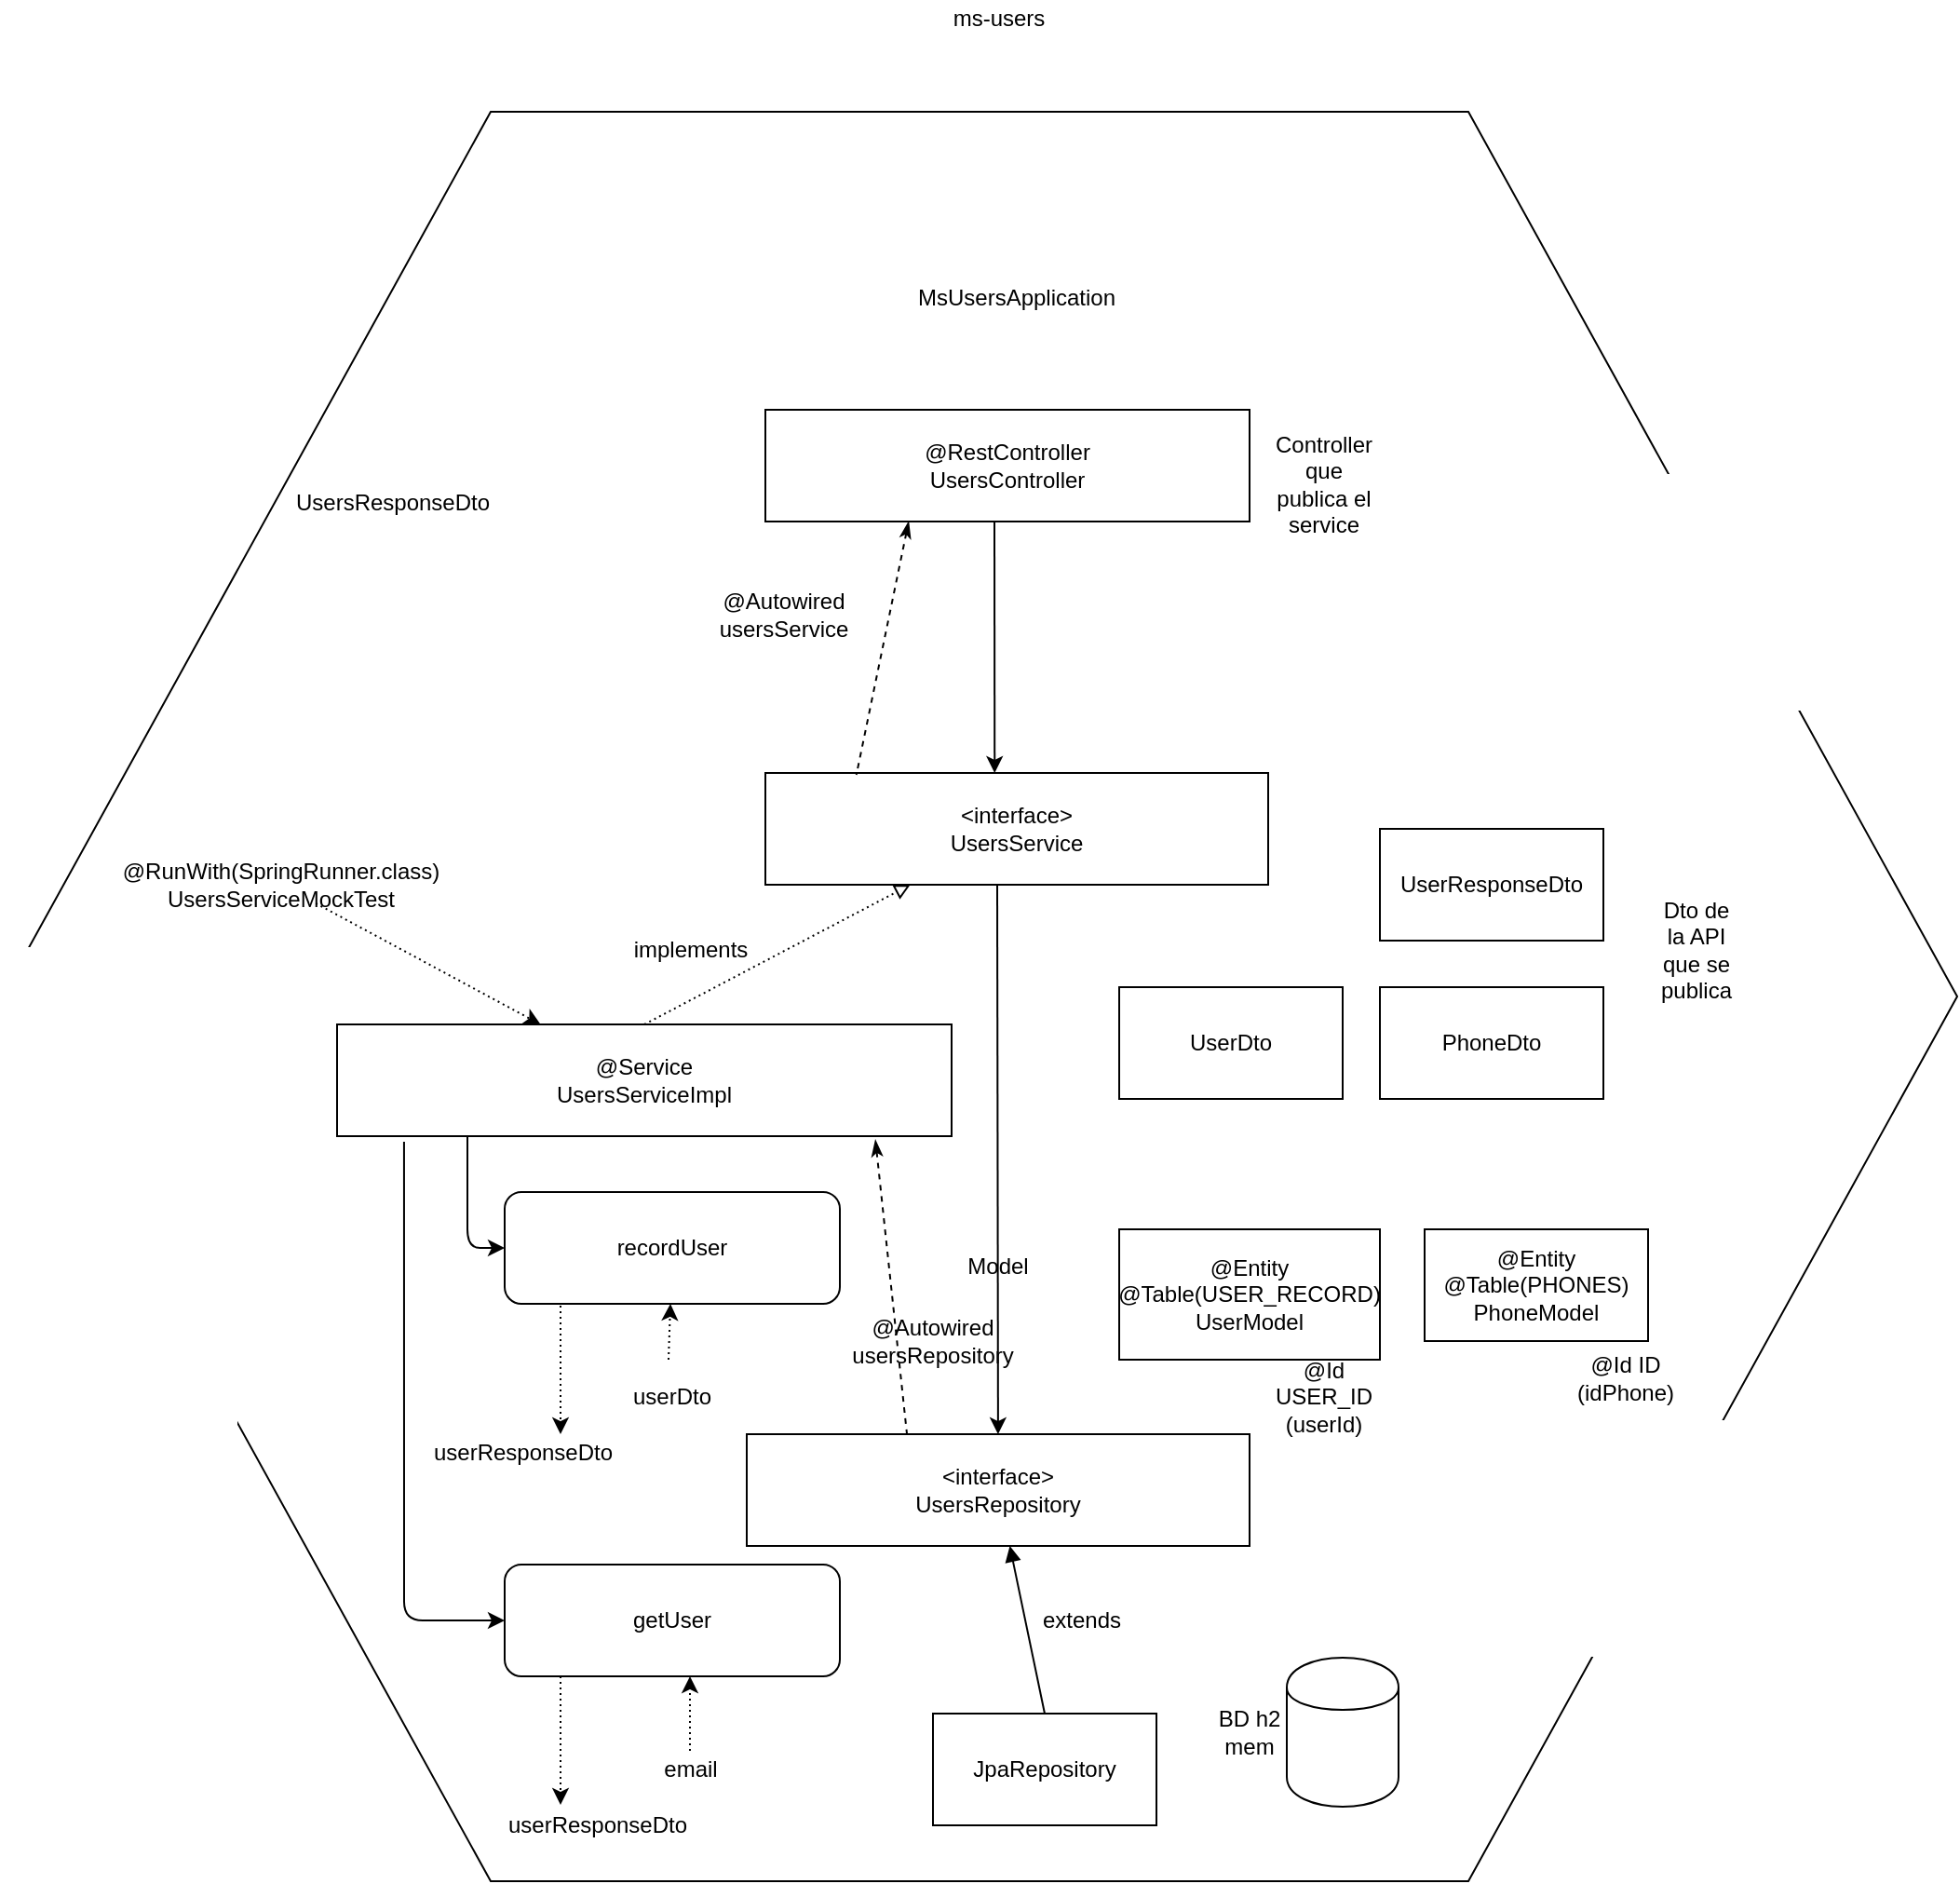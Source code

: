 <mxfile version="12.7.9" type="device"><diagram id="4mbJBBBgMTogft_xY-aU" name="Page-1"><mxGraphModel dx="1710" dy="665" grid="1" gridSize="10" guides="1" tooltips="1" connect="1" arrows="1" fold="1" page="1" pageScale="1" pageWidth="827" pageHeight="1169" math="0" shadow="0"><root><mxCell id="0"/><mxCell id="1" parent="0"/><mxCell id="1WNBpotwFITMySfDn0MK-3" value="" style="shape=hexagon;perimeter=hexagonPerimeter2;whiteSpace=wrap;html=1;" parent="1" vertex="1"><mxGeometry x="-350" y="200" width="1050" height="950" as="geometry"/></mxCell><mxCell id="l9ZPv44a8l5mqsWsMQ---1" value="@RestController&lt;br&gt;UsersController" style="rounded=0;whiteSpace=wrap;html=1;" parent="1" vertex="1"><mxGeometry x="60" y="360" width="260" height="60" as="geometry"/></mxCell><mxCell id="l9ZPv44a8l5mqsWsMQ---9" value="UsersResponseDto" style="text;html=1;strokeColor=none;fillColor=none;align=center;verticalAlign=middle;whiteSpace=wrap;rounded=0;" parent="1" vertex="1"><mxGeometry x="-160" y="400" width="40" height="20" as="geometry"/></mxCell><mxCell id="l9ZPv44a8l5mqsWsMQ---22" value="recordUser" style="rounded=1;whiteSpace=wrap;html=1;" parent="1" vertex="1"><mxGeometry x="-80" y="780" width="180" height="60" as="geometry"/></mxCell><mxCell id="l9ZPv44a8l5mqsWsMQ---34" value="&amp;lt;interface&amp;gt;&lt;br&gt;UsersRepository" style="rounded=0;whiteSpace=wrap;html=1;" parent="1" vertex="1"><mxGeometry x="50" y="910" width="270" height="60" as="geometry"/></mxCell><mxCell id="l9ZPv44a8l5mqsWsMQ---76" value="" style="endArrow=classic;html=1;entryX=0;entryY=0.5;entryDx=0;entryDy=0;" parent="1" edge="1"><mxGeometry width="50" height="50" relative="1" as="geometry"><mxPoint x="-100" y="750" as="sourcePoint"/><mxPoint x="-80" y="810" as="targetPoint"/><Array as="points"><mxPoint x="-100" y="810"/></Array></mxGeometry></mxCell><mxCell id="1WNBpotwFITMySfDn0MK-1" value="ms-users" style="text;html=1;align=center;verticalAlign=middle;resizable=0;points=[];autosize=1;" parent="1" vertex="1"><mxGeometry x="155" y="140" width="60" height="20" as="geometry"/></mxCell><mxCell id="1WNBpotwFITMySfDn0MK-4" value="@Service&lt;br&gt;UsersServiceImpl" style="rounded=0;whiteSpace=wrap;html=1;" parent="1" vertex="1"><mxGeometry x="-170" y="690" width="330" height="60" as="geometry"/></mxCell><mxCell id="1WNBpotwFITMySfDn0MK-5" value="&amp;lt;interface&amp;gt;&lt;br&gt;UsersService" style="rounded=0;whiteSpace=wrap;html=1;" parent="1" vertex="1"><mxGeometry x="60" y="555" width="270" height="60" as="geometry"/></mxCell><mxCell id="1WNBpotwFITMySfDn0MK-12" value="@Entity&lt;br&gt;@Table(USER_RECORD)&lt;br&gt;UserModel" style="rounded=0;whiteSpace=wrap;html=1;" parent="1" vertex="1"><mxGeometry x="250" y="800" width="140" height="70" as="geometry"/></mxCell><mxCell id="1WNBpotwFITMySfDn0MK-13" value="" style="endArrow=classic;html=1;entryX=0.456;entryY=0;entryDx=0;entryDy=0;entryPerimeter=0;" parent="1" edge="1" target="1WNBpotwFITMySfDn0MK-5"><mxGeometry width="50" height="50" relative="1" as="geometry"><mxPoint x="183" y="420" as="sourcePoint"/><mxPoint x="190" y="550" as="targetPoint"/></mxGeometry></mxCell><mxCell id="1WNBpotwFITMySfDn0MK-14" value="" style="endArrow=none;dashed=1;html=1;exitX=0.876;exitY=1.033;exitDx=0;exitDy=0;startArrow=classicThin;startFill=1;exitPerimeter=0;entryX=0.319;entryY=0.017;entryDx=0;entryDy=0;entryPerimeter=0;" parent="1" source="1WNBpotwFITMySfDn0MK-4" target="l9ZPv44a8l5mqsWsMQ---34" edge="1"><mxGeometry width="50" height="50" relative="1" as="geometry"><mxPoint x="210" y="640" as="sourcePoint"/><mxPoint x="260" y="590" as="targetPoint"/></mxGeometry></mxCell><mxCell id="1WNBpotwFITMySfDn0MK-15" value="@Autowired usersRepository" style="text;html=1;strokeColor=none;fillColor=none;align=center;verticalAlign=middle;whiteSpace=wrap;rounded=0;" parent="1" vertex="1"><mxGeometry x="130" y="850" width="40" height="20" as="geometry"/></mxCell><mxCell id="1WNBpotwFITMySfDn0MK-17" value="UserDto" style="rounded=0;whiteSpace=wrap;html=1;" parent="1" vertex="1"><mxGeometry x="250" y="670" width="120" height="60" as="geometry"/></mxCell><mxCell id="1WNBpotwFITMySfDn0MK-18" value="PhoneDto" style="rounded=0;whiteSpace=wrap;html=1;" parent="1" vertex="1"><mxGeometry x="390" y="670" width="120" height="60" as="geometry"/></mxCell><mxCell id="1WNBpotwFITMySfDn0MK-19" value="" style="endArrow=none;dashed=1;html=1;exitX=0.296;exitY=1;exitDx=0;exitDy=0;startArrow=classicThin;startFill=1;entryX=0.181;entryY=0.017;entryDx=0;entryDy=0;entryPerimeter=0;exitPerimeter=0;" parent="1" source="l9ZPv44a8l5mqsWsMQ---1" target="1WNBpotwFITMySfDn0MK-5" edge="1"><mxGeometry width="50" height="50" relative="1" as="geometry"><mxPoint x="129.08" y="761.98" as="sourcePoint"/><mxPoint x="184.482" y="920" as="targetPoint"/></mxGeometry></mxCell><mxCell id="1WNBpotwFITMySfDn0MK-20" value="@Autowired&lt;br&gt;usersService" style="text;html=1;strokeColor=none;fillColor=none;align=center;verticalAlign=middle;whiteSpace=wrap;rounded=0;" parent="1" vertex="1"><mxGeometry x="50" y="460" width="40" height="20" as="geometry"/></mxCell><mxCell id="1WNBpotwFITMySfDn0MK-22" value="" style="endArrow=block;html=1;exitX=0.5;exitY=0;exitDx=0;exitDy=0;dashed=1;dashPattern=1 2;endFill=0;" parent="1" source="1WNBpotwFITMySfDn0MK-4" target="1WNBpotwFITMySfDn0MK-5" edge="1"><mxGeometry width="50" height="50" relative="1" as="geometry"><mxPoint x="210" y="640" as="sourcePoint"/><mxPoint x="260" y="590" as="targetPoint"/></mxGeometry></mxCell><mxCell id="1WNBpotwFITMySfDn0MK-23" value="implements" style="text;html=1;strokeColor=none;fillColor=none;align=center;verticalAlign=middle;whiteSpace=wrap;rounded=0;" parent="1" vertex="1"><mxGeometry y="640" width="40" height="20" as="geometry"/></mxCell><mxCell id="1WNBpotwFITMySfDn0MK-24" value="MsUsersApplication" style="text;html=1;strokeColor=none;fillColor=none;align=center;verticalAlign=middle;whiteSpace=wrap;rounded=0;" parent="1" vertex="1"><mxGeometry x="175" y="290" width="40" height="20" as="geometry"/></mxCell><mxCell id="1WNBpotwFITMySfDn0MK-25" value="@Entity&lt;br&gt;@Table(PHONES)&lt;br&gt;PhoneModel" style="rounded=0;whiteSpace=wrap;html=1;" parent="1" vertex="1"><mxGeometry x="414" y="800" width="120" height="60" as="geometry"/></mxCell><mxCell id="1WNBpotwFITMySfDn0MK-27" value="UserResponseDto" style="rounded=0;whiteSpace=wrap;html=1;" parent="1" vertex="1"><mxGeometry x="390" y="585" width="120" height="60" as="geometry"/></mxCell><mxCell id="1WNBpotwFITMySfDn0MK-28" value="userDto" style="text;html=1;strokeColor=none;fillColor=none;align=center;verticalAlign=middle;whiteSpace=wrap;rounded=0;" parent="1" vertex="1"><mxGeometry x="-10" y="880" width="40" height="20" as="geometry"/></mxCell><mxCell id="1WNBpotwFITMySfDn0MK-29" value="" style="endArrow=classic;html=1;dashed=1;dashPattern=1 2;" parent="1" target="l9ZPv44a8l5mqsWsMQ---22" edge="1"><mxGeometry width="50" height="50" relative="1" as="geometry"><mxPoint x="8" y="870" as="sourcePoint"/><mxPoint x="260" y="780" as="targetPoint"/></mxGeometry></mxCell><mxCell id="1WNBpotwFITMySfDn0MK-34" value="userResponseDto" style="text;html=1;strokeColor=none;fillColor=none;align=center;verticalAlign=middle;whiteSpace=wrap;rounded=0;" parent="1" vertex="1"><mxGeometry x="-90" y="910" width="40" height="20" as="geometry"/></mxCell><mxCell id="1WNBpotwFITMySfDn0MK-35" value="" style="endArrow=classic;html=1;dashed=1;dashPattern=1 2;entryX=1;entryY=0;entryDx=0;entryDy=0;" parent="1" target="1WNBpotwFITMySfDn0MK-34" edge="1"><mxGeometry width="50" height="50" relative="1" as="geometry"><mxPoint x="-50" y="841" as="sourcePoint"/><mxPoint x="18.125" y="850" as="targetPoint"/></mxGeometry></mxCell><mxCell id="1WNBpotwFITMySfDn0MK-39" value="BD h2 mem" style="text;html=1;strokeColor=none;fillColor=none;align=center;verticalAlign=middle;whiteSpace=wrap;rounded=0;" parent="1" vertex="1"><mxGeometry x="300" y="1060" width="40" height="20" as="geometry"/></mxCell><mxCell id="1WNBpotwFITMySfDn0MK-40" value="@RunWith(SpringRunner.class)&lt;br&gt;UsersServiceMockTest" style="text;html=1;strokeColor=none;fillColor=none;align=center;verticalAlign=middle;whiteSpace=wrap;rounded=0;" parent="1" vertex="1"><mxGeometry x="-220" y="605" width="40" height="20" as="geometry"/></mxCell><mxCell id="1WNBpotwFITMySfDn0MK-41" value="" style="endArrow=classic;html=1;dashed=1;dashPattern=1 2;" parent="1" source="1WNBpotwFITMySfDn0MK-40" target="1WNBpotwFITMySfDn0MK-4" edge="1"><mxGeometry width="50" height="50" relative="1" as="geometry"><mxPoint x="5" y="700" as="sourcePoint"/><mxPoint x="147.857" y="625" as="targetPoint"/></mxGeometry></mxCell><mxCell id="1WNBpotwFITMySfDn0MK-42" value="getUser" style="rounded=1;whiteSpace=wrap;html=1;" parent="1" vertex="1"><mxGeometry x="-80" y="980" width="180" height="60" as="geometry"/></mxCell><mxCell id="1WNBpotwFITMySfDn0MK-43" value="" style="endArrow=classic;html=1;entryX=0;entryY=0.5;entryDx=0;entryDy=0;exitX=0.109;exitY=1.05;exitDx=0;exitDy=0;exitPerimeter=0;" parent="1" source="1WNBpotwFITMySfDn0MK-4" target="1WNBpotwFITMySfDn0MK-42" edge="1"><mxGeometry width="50" height="50" relative="1" as="geometry"><mxPoint x="-90" y="760" as="sourcePoint"/><mxPoint x="-70" y="820" as="targetPoint"/><Array as="points"><mxPoint x="-134" y="1010"/></Array></mxGeometry></mxCell><mxCell id="1WNBpotwFITMySfDn0MK-44" value="email" style="text;html=1;strokeColor=none;fillColor=none;align=center;verticalAlign=middle;whiteSpace=wrap;rounded=0;" parent="1" vertex="1"><mxGeometry y="1080" width="40" height="20" as="geometry"/></mxCell><mxCell id="1WNBpotwFITMySfDn0MK-45" value="" style="endArrow=classic;html=1;dashed=1;dashPattern=1 2;" parent="1" edge="1"><mxGeometry width="50" height="50" relative="1" as="geometry"><mxPoint x="19.5" y="1080" as="sourcePoint"/><mxPoint x="19.5" y="1040" as="targetPoint"/></mxGeometry></mxCell><mxCell id="1WNBpotwFITMySfDn0MK-46" value="" style="endArrow=classic;html=1;dashed=1;dashPattern=1 2;entryX=1;entryY=0;entryDx=0;entryDy=0;" parent="1" edge="1"><mxGeometry width="50" height="50" relative="1" as="geometry"><mxPoint x="-50" y="1040" as="sourcePoint"/><mxPoint x="-50" y="1109" as="targetPoint"/></mxGeometry></mxCell><mxCell id="1WNBpotwFITMySfDn0MK-47" value="userResponseDto" style="text;html=1;strokeColor=none;fillColor=none;align=center;verticalAlign=middle;whiteSpace=wrap;rounded=0;" parent="1" vertex="1"><mxGeometry x="-50" y="1110" width="40" height="20" as="geometry"/></mxCell><mxCell id="1WNBpotwFITMySfDn0MK-48" value="Dto de la API que se publica" style="text;html=1;strokeColor=none;fillColor=none;align=center;verticalAlign=middle;whiteSpace=wrap;rounded=0;" parent="1" vertex="1"><mxGeometry x="540" y="640" width="40" height="20" as="geometry"/></mxCell><mxCell id="1WNBpotwFITMySfDn0MK-51" value="Controller que publica el service" style="text;html=1;strokeColor=none;fillColor=none;align=center;verticalAlign=middle;whiteSpace=wrap;rounded=0;" parent="1" vertex="1"><mxGeometry x="340" y="390" width="40" height="20" as="geometry"/></mxCell><mxCell id="1WNBpotwFITMySfDn0MK-54" value="@Id ID (idPhone)" style="text;html=1;strokeColor=none;fillColor=none;align=center;verticalAlign=middle;whiteSpace=wrap;rounded=0;" parent="1" vertex="1"><mxGeometry x="494" y="870" width="56" height="20" as="geometry"/></mxCell><mxCell id="1WNBpotwFITMySfDn0MK-55" value="@Id USER_ID&lt;br&gt;(userId)" style="text;html=1;strokeColor=none;fillColor=none;align=center;verticalAlign=middle;whiteSpace=wrap;rounded=0;" parent="1" vertex="1"><mxGeometry x="340" y="880" width="40" height="20" as="geometry"/></mxCell><mxCell id="1WNBpotwFITMySfDn0MK-57" value="" style="shape=cylinder;whiteSpace=wrap;html=1;boundedLbl=1;backgroundOutline=1;" parent="1" vertex="1"><mxGeometry x="340" y="1030" width="60" height="80" as="geometry"/></mxCell><mxCell id="1WNBpotwFITMySfDn0MK-58" value="JpaRepository" style="rounded=0;whiteSpace=wrap;html=1;" parent="1" vertex="1"><mxGeometry x="150" y="1060" width="120" height="60" as="geometry"/></mxCell><mxCell id="1WNBpotwFITMySfDn0MK-59" value="" style="endArrow=none;html=1;startArrow=block;startFill=1;entryX=0.5;entryY=0;entryDx=0;entryDy=0;" parent="1" source="l9ZPv44a8l5mqsWsMQ---34" target="1WNBpotwFITMySfDn0MK-58" edge="1"><mxGeometry width="50" height="50" relative="1" as="geometry"><mxPoint x="129.08" y="761.98" as="sourcePoint"/><mxPoint x="184.482" y="920" as="targetPoint"/></mxGeometry></mxCell><mxCell id="1WNBpotwFITMySfDn0MK-60" value="extends" style="text;html=1;strokeColor=none;fillColor=none;align=center;verticalAlign=middle;whiteSpace=wrap;rounded=0;" parent="1" vertex="1"><mxGeometry x="210" y="1000" width="40" height="20" as="geometry"/></mxCell><mxCell id="gwtX0PjFkC8GX2KPHw8K-1" value="Model" style="text;html=1;strokeColor=none;fillColor=none;align=center;verticalAlign=middle;whiteSpace=wrap;rounded=0;" vertex="1" parent="1"><mxGeometry x="165" y="810" width="40" height="20" as="geometry"/></mxCell><mxCell id="gwtX0PjFkC8GX2KPHw8K-2" value="" style="endArrow=classic;html=1;exitX=0.5;exitY=1;exitDx=0;exitDy=0;" edge="1" parent="1" target="l9ZPv44a8l5mqsWsMQ---34"><mxGeometry width="50" height="50" relative="1" as="geometry"><mxPoint x="184.5" y="615" as="sourcePoint"/><mxPoint x="184.5" y="745" as="targetPoint"/></mxGeometry></mxCell></root></mxGraphModel></diagram></mxfile>